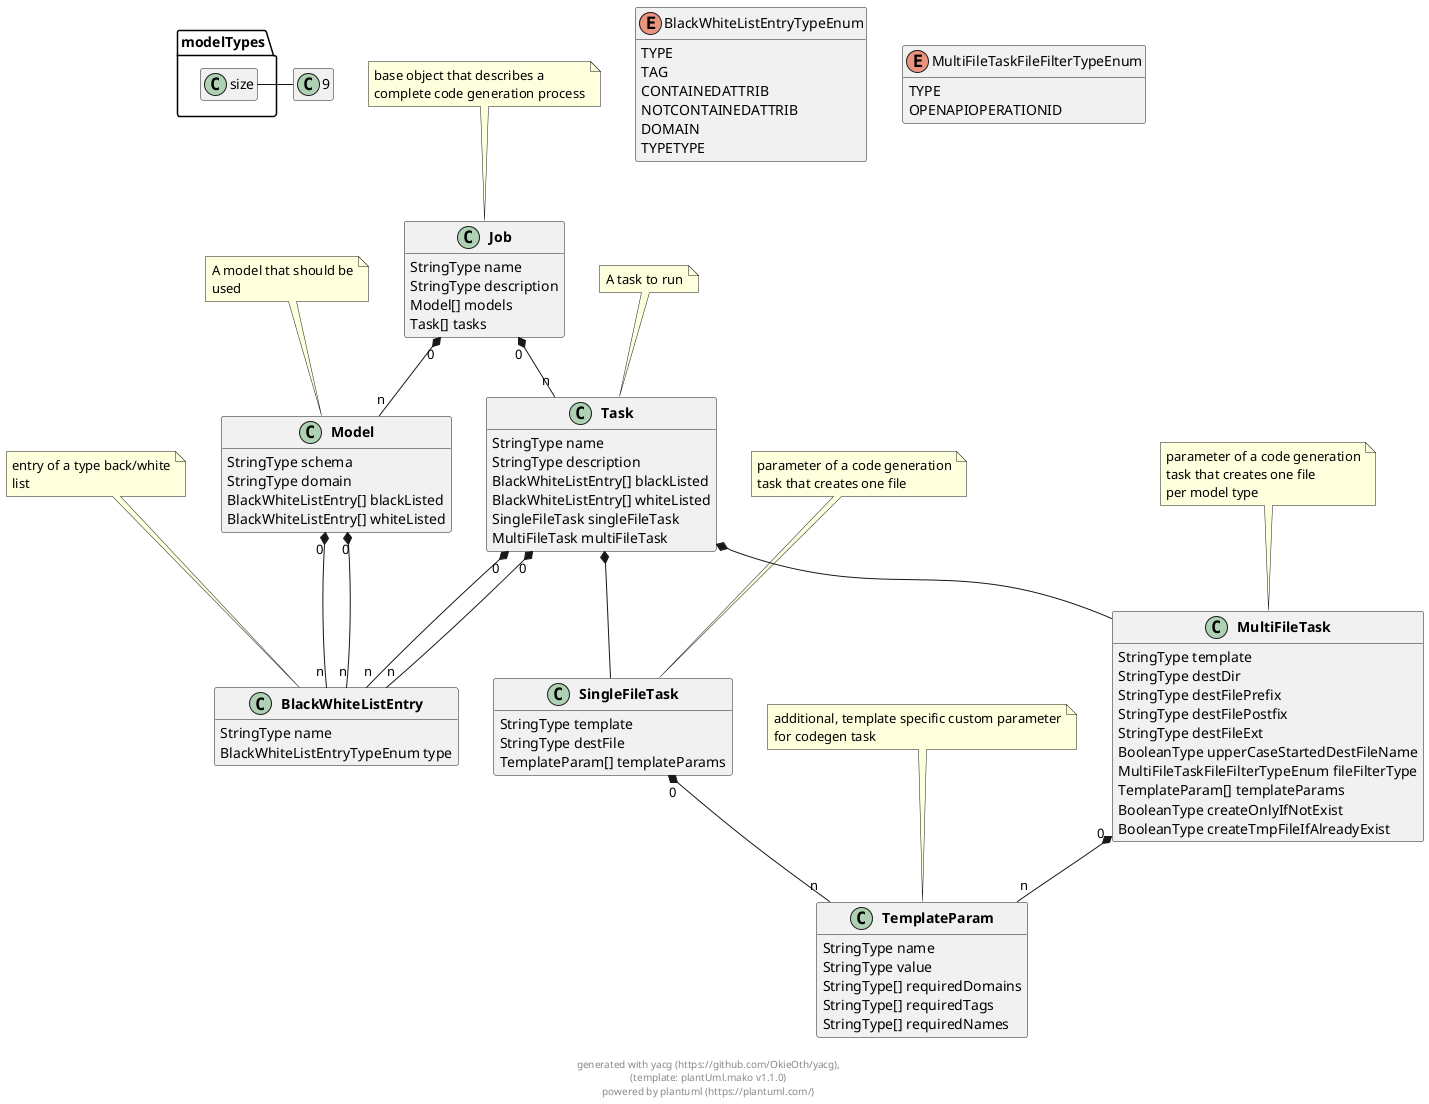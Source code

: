 
@startuml
hide empty methods
hide empty fields

modelTypes.size = 9


class "**Job**" as Job {
        StringType name
        StringType description
        Model[] models
        Task[] tasks
}
note top: base object that describes a\ncomplete code generation process

 

class "**Model**" as Model {
        StringType schema
        StringType domain
        BlackWhiteListEntry[] blackListed
        BlackWhiteListEntry[] whiteListed
}
note top: A model that should be\nused

 

class "**Task**" as Task {
        StringType name
        StringType description
        BlackWhiteListEntry[] blackListed
        BlackWhiteListEntry[] whiteListed
        SingleFileTask singleFileTask
        MultiFileTask multiFileTask
}
note top: A task to run

 

class "**BlackWhiteListEntry**" as BlackWhiteListEntry {
        StringType name
        BlackWhiteListEntryTypeEnum type
}
note top: entry of a type back/white\nlist

 

enum "BlackWhiteListEntryTypeEnum" as BlackWhiteListEntryTypeEnum {
    TYPE
    TAG
    CONTAINEDATTRIB
    NOTCONTAINEDATTRIB
    DOMAIN
    TYPETYPE
}

class "**SingleFileTask**" as SingleFileTask {
        StringType template
        StringType destFile
        TemplateParam[] templateParams
}
note top: parameter of a code generation\ntask that creates one file

 

class "**TemplateParam**" as TemplateParam {
        StringType name
        StringType value
        StringType[] requiredDomains
        StringType[] requiredTags
        StringType[] requiredNames
}
note top: additional, template specific custom parameter\nfor codegen task

 

class "**MultiFileTask**" as MultiFileTask {
        StringType template
        StringType destDir
        StringType destFilePrefix
        StringType destFilePostfix
        StringType destFileExt
        BooleanType upperCaseStartedDestFileName
        MultiFileTaskFileFilterTypeEnum fileFilterType
        TemplateParam[] templateParams
        BooleanType createOnlyIfNotExist
        BooleanType createTmpFileIfAlreadyExist
}
note top: parameter of a code generation\ntask that creates one file\nper model type

 

enum "MultiFileTaskFileFilterTypeEnum" as MultiFileTaskFileFilterTypeEnum {
    TYPE
    OPENAPIOPERATIONID
}


    


Job "0" *-- "n" Model

Job "0" *-- "n" Task

    


Model "0" *-- "n" BlackWhiteListEntry

Model "0" *-- "n" BlackWhiteListEntry

    


Task "0" *-- "n" BlackWhiteListEntry

Task "0" *-- "n" BlackWhiteListEntry

Task  *--  SingleFileTask

Task  *--  MultiFileTask

    


    
    


SingleFileTask "0" *-- "n" TemplateParam

    





    







MultiFileTask "0" *-- "n" TemplateParam



    

footer \ngenerated with yacg (https://github.com/OkieOth/yacg),\n(template: plantUml.mako v1.1.0)\npowered by plantuml (https://plantuml.com/)
@enduml